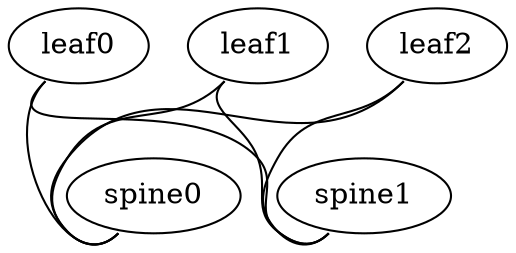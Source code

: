 graph G {
	"leaf0" [function=leaf]
	"leaf0":swp1 -- "spine0":swp1
	"leaf0":swp2 -- "spine1":swp1
	"leaf1" [function=leaf]
	"leaf1":swp1 -- "spine0":swp2
	"leaf1":swp2 -- "spine1":swp2
	"leaf2" [function=leaf]
	"leaf2":swp1 -- "spine0":swp3
	"leaf2":swp2 -- "spine1":swp3
	"spine0" [function=spine]
	"spine1" [function=spine]
}
